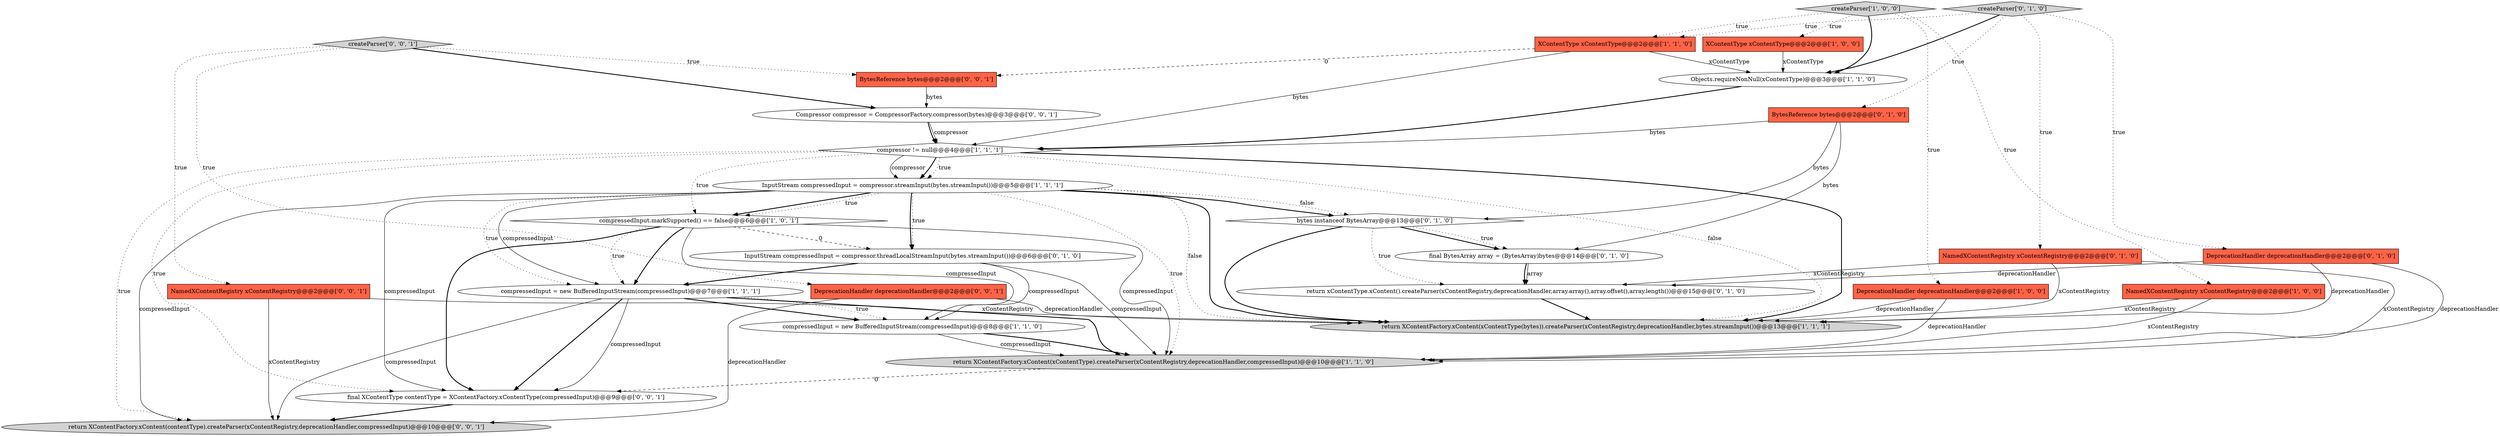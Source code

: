 digraph {
8 [style = filled, label = "XContentType xContentType@@@2@@@['1', '0', '0']", fillcolor = tomato, shape = box image = "AAA0AAABBB1BBB"];
0 [style = filled, label = "DeprecationHandler deprecationHandler@@@2@@@['1', '0', '0']", fillcolor = tomato, shape = box image = "AAA0AAABBB1BBB"];
13 [style = filled, label = "createParser['0', '1', '0']", fillcolor = lightgray, shape = diamond image = "AAA0AAABBB2BBB"];
9 [style = filled, label = "return XContentFactory.xContent(xContentType).createParser(xContentRegistry,deprecationHandler,compressedInput)@@@10@@@['1', '1', '0']", fillcolor = lightgray, shape = ellipse image = "AAA0AAABBB1BBB"];
10 [style = filled, label = "InputStream compressedInput = compressor.streamInput(bytes.streamInput())@@@5@@@['1', '1', '1']", fillcolor = white, shape = ellipse image = "AAA0AAABBB1BBB"];
11 [style = filled, label = "compressedInput = new BufferedInputStream(compressedInput)@@@8@@@['1', '1', '0']", fillcolor = white, shape = ellipse image = "AAA0AAABBB1BBB"];
12 [style = filled, label = "XContentType xContentType@@@2@@@['1', '1', '0']", fillcolor = tomato, shape = box image = "AAA0AAABBB1BBB"];
21 [style = filled, label = "DeprecationHandler deprecationHandler@@@2@@@['0', '0', '1']", fillcolor = tomato, shape = box image = "AAA0AAABBB3BBB"];
25 [style = filled, label = "NamedXContentRegistry xContentRegistry@@@2@@@['0', '0', '1']", fillcolor = tomato, shape = box image = "AAA0AAABBB3BBB"];
5 [style = filled, label = "compressedInput = new BufferedInputStream(compressedInput)@@@7@@@['1', '1', '1']", fillcolor = white, shape = ellipse image = "AAA0AAABBB1BBB"];
15 [style = filled, label = "final BytesArray array = (BytesArray)bytes@@@14@@@['0', '1', '0']", fillcolor = white, shape = ellipse image = "AAA1AAABBB2BBB"];
4 [style = filled, label = "compressedInput.markSupported() == false@@@6@@@['1', '0', '1']", fillcolor = white, shape = diamond image = "AAA0AAABBB1BBB"];
20 [style = filled, label = "bytes instanceof BytesArray@@@13@@@['0', '1', '0']", fillcolor = white, shape = diamond image = "AAA1AAABBB2BBB"];
26 [style = filled, label = "final XContentType contentType = XContentFactory.xContentType(compressedInput)@@@9@@@['0', '0', '1']", fillcolor = white, shape = ellipse image = "AAA0AAABBB3BBB"];
24 [style = filled, label = "return XContentFactory.xContent(contentType).createParser(xContentRegistry,deprecationHandler,compressedInput)@@@10@@@['0', '0', '1']", fillcolor = lightgray, shape = ellipse image = "AAA0AAABBB3BBB"];
3 [style = filled, label = "compressor != null@@@4@@@['1', '1', '1']", fillcolor = white, shape = diamond image = "AAA0AAABBB1BBB"];
6 [style = filled, label = "Objects.requireNonNull(xContentType)@@@3@@@['1', '1', '0']", fillcolor = white, shape = ellipse image = "AAA0AAABBB1BBB"];
22 [style = filled, label = "createParser['0', '0', '1']", fillcolor = lightgray, shape = diamond image = "AAA0AAABBB3BBB"];
14 [style = filled, label = "BytesReference bytes@@@2@@@['0', '1', '0']", fillcolor = tomato, shape = box image = "AAA0AAABBB2BBB"];
17 [style = filled, label = "return xContentType.xContent().createParser(xContentRegistry,deprecationHandler,array.array(),array.offset(),array.length())@@@15@@@['0', '1', '0']", fillcolor = white, shape = ellipse image = "AAA1AAABBB2BBB"];
16 [style = filled, label = "InputStream compressedInput = compressor.threadLocalStreamInput(bytes.streamInput())@@@6@@@['0', '1', '0']", fillcolor = white, shape = ellipse image = "AAA1AAABBB2BBB"];
18 [style = filled, label = "NamedXContentRegistry xContentRegistry@@@2@@@['0', '1', '0']", fillcolor = tomato, shape = box image = "AAA0AAABBB2BBB"];
1 [style = filled, label = "createParser['1', '0', '0']", fillcolor = lightgray, shape = diamond image = "AAA0AAABBB1BBB"];
7 [style = filled, label = "NamedXContentRegistry xContentRegistry@@@2@@@['1', '0', '0']", fillcolor = tomato, shape = box image = "AAA0AAABBB1BBB"];
2 [style = filled, label = "return XContentFactory.xContent(xContentType(bytes)).createParser(xContentRegistry,deprecationHandler,bytes.streamInput())@@@13@@@['1', '1', '1']", fillcolor = lightgray, shape = ellipse image = "AAA0AAABBB1BBB"];
23 [style = filled, label = "Compressor compressor = CompressorFactory.compressor(bytes)@@@3@@@['0', '0', '1']", fillcolor = white, shape = ellipse image = "AAA0AAABBB3BBB"];
27 [style = filled, label = "BytesReference bytes@@@2@@@['0', '0', '1']", fillcolor = tomato, shape = box image = "AAA0AAABBB3BBB"];
19 [style = filled, label = "DeprecationHandler deprecationHandler@@@2@@@['0', '1', '0']", fillcolor = tomato, shape = box image = "AAA0AAABBB2BBB"];
3->10 [style = bold, label=""];
5->26 [style = solid, label="compressedInput"];
12->6 [style = solid, label="xContentType"];
4->26 [style = bold, label=""];
10->24 [style = solid, label="compressedInput"];
1->0 [style = dotted, label="true"];
0->9 [style = solid, label="deprecationHandler"];
13->6 [style = bold, label=""];
14->15 [style = solid, label="bytes"];
21->24 [style = solid, label="deprecationHandler"];
4->11 [style = solid, label="compressedInput"];
16->9 [style = solid, label="compressedInput"];
16->5 [style = bold, label=""];
4->5 [style = dotted, label="true"];
20->2 [style = bold, label=""];
13->12 [style = dotted, label="true"];
3->24 [style = dotted, label="true"];
17->2 [style = bold, label=""];
18->9 [style = solid, label="xContentRegistry"];
3->2 [style = dotted, label="false"];
26->24 [style = bold, label=""];
3->26 [style = dotted, label="true"];
25->2 [style = solid, label="xContentRegistry"];
5->11 [style = dotted, label="true"];
25->24 [style = solid, label="xContentRegistry"];
14->20 [style = solid, label="bytes"];
20->15 [style = bold, label=""];
1->7 [style = dotted, label="true"];
4->9 [style = solid, label="compressedInput"];
9->26 [style = dashed, label="0"];
10->16 [style = dotted, label="true"];
5->24 [style = solid, label="compressedInput"];
21->2 [style = solid, label="deprecationHandler"];
22->27 [style = dotted, label="true"];
22->25 [style = dotted, label="true"];
19->2 [style = solid, label="deprecationHandler"];
10->4 [style = bold, label=""];
12->3 [style = solid, label="bytes"];
13->19 [style = dotted, label="true"];
19->17 [style = solid, label="deprecationHandler"];
19->9 [style = solid, label="deprecationHandler"];
10->20 [style = dotted, label="false"];
27->23 [style = solid, label="bytes"];
13->14 [style = dotted, label="true"];
18->2 [style = solid, label="xContentRegistry"];
7->9 [style = solid, label="xContentRegistry"];
14->3 [style = solid, label="bytes"];
15->17 [style = bold, label=""];
10->16 [style = bold, label=""];
15->17 [style = solid, label="array"];
10->20 [style = bold, label=""];
18->17 [style = solid, label="xContentRegistry"];
11->9 [style = solid, label="compressedInput"];
8->6 [style = solid, label="xContentType"];
3->2 [style = bold, label=""];
10->5 [style = solid, label="compressedInput"];
4->16 [style = dashed, label="0"];
20->17 [style = dotted, label="true"];
23->3 [style = solid, label="compressor"];
12->27 [style = dashed, label="0"];
3->10 [style = dotted, label="true"];
13->18 [style = dotted, label="true"];
3->4 [style = dotted, label="true"];
6->3 [style = bold, label=""];
1->12 [style = dotted, label="true"];
7->2 [style = solid, label="xContentRegistry"];
10->2 [style = dotted, label="false"];
10->9 [style = dotted, label="true"];
22->21 [style = dotted, label="true"];
23->3 [style = bold, label=""];
16->11 [style = solid, label="compressedInput"];
1->8 [style = dotted, label="true"];
10->2 [style = bold, label=""];
4->5 [style = bold, label=""];
11->9 [style = bold, label=""];
5->9 [style = bold, label=""];
1->6 [style = bold, label=""];
5->26 [style = bold, label=""];
3->10 [style = solid, label="compressor"];
10->26 [style = solid, label="compressedInput"];
20->15 [style = dotted, label="true"];
0->2 [style = solid, label="deprecationHandler"];
5->11 [style = bold, label=""];
10->4 [style = dotted, label="true"];
22->23 [style = bold, label=""];
10->5 [style = dotted, label="true"];
}
